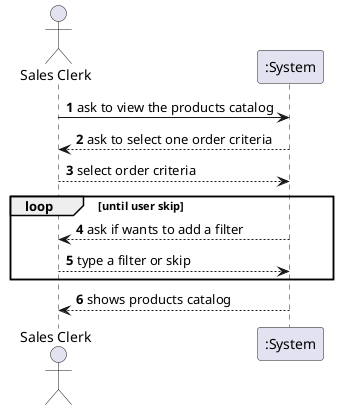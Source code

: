 @startuml
'https://plantuml.com/sequence-diagram

actor "Sales Clerk" as SC
participant ":System" as System

autonumber

SC -> System: ask to view the products catalog
System --> SC: ask to select one order criteria
SC --> System: select order criteria
loop until user skip
System --> SC: ask if wants to add a filter
SC --> System: type a filter or skip
end loop
System --> SC: shows products catalog


@enduml